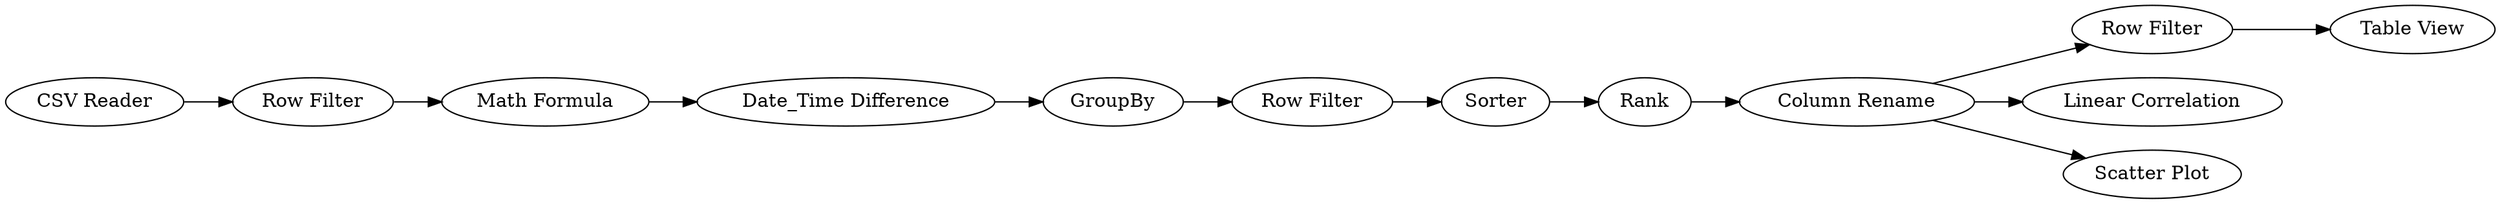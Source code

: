 digraph {
	6 -> 16
	5 -> 19
	19 -> 7
	17 -> 21
	4 -> 2
	3 -> 4
	7 -> 6
	2 -> 5
	16 -> 20
	16 -> 18
	16 -> 17
	1 -> 3
	5 [label=GroupBy]
	16 [label="Column Rename"]
	20 [label="Linear Correlation"]
	1 [label="CSV Reader"]
	7 [label=Sorter]
	4 [label="Math Formula"]
	18 [label="Scatter Plot"]
	21 [label="Table View"]
	6 [label=Rank]
	17 [label="Row Filter"]
	3 [label="Row Filter"]
	2 [label="Date_Time Difference"]
	19 [label="Row Filter"]
	rankdir=LR
}
